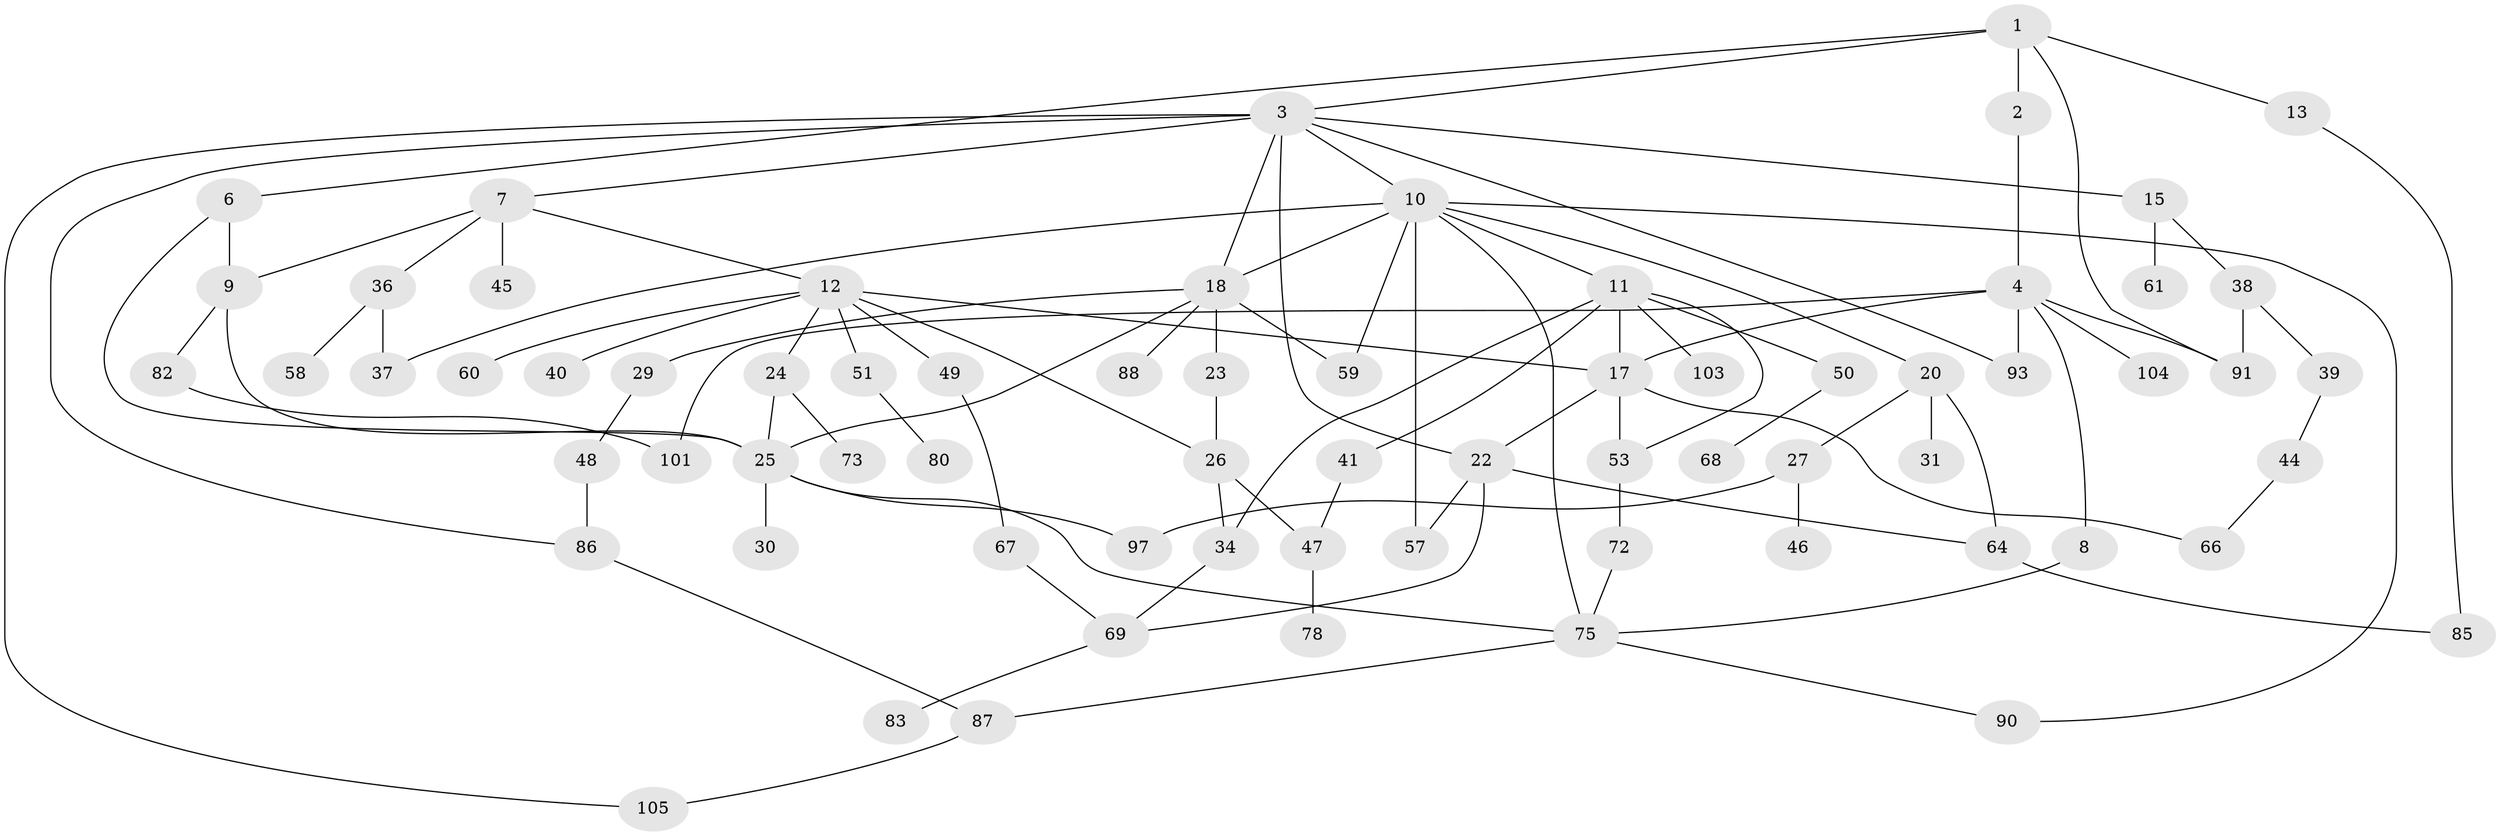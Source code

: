 // original degree distribution, {5: 0.08571428571428572, 2: 0.4, 9: 0.009523809523809525, 4: 0.0761904761904762, 3: 0.19047619047619047, 6: 0.009523809523809525, 7: 0.01904761904761905, 1: 0.20952380952380953}
// Generated by graph-tools (version 1.1) at 2025/41/03/06/25 10:41:30]
// undirected, 70 vertices, 101 edges
graph export_dot {
graph [start="1"]
  node [color=gray90,style=filled];
  1 [super="+5"];
  2;
  3 [super="+63"];
  4 [super="+19"];
  6 [super="+71"];
  7;
  8 [super="+77"];
  9 [super="+74"];
  10 [super="+14"];
  11 [super="+33"];
  12 [super="+35"];
  13 [super="+43"];
  15 [super="+16"];
  17 [super="+28"];
  18 [super="+54"];
  20 [super="+21"];
  22 [super="+32"];
  23;
  24 [super="+96"];
  25 [super="+65"];
  26 [super="+56"];
  27;
  29;
  30;
  31;
  34 [super="+55"];
  36 [super="+70"];
  37 [super="+52"];
  38 [super="+76"];
  39;
  40;
  41 [super="+42"];
  44 [super="+62"];
  45;
  46 [super="+81"];
  47;
  48;
  49;
  50;
  51;
  53;
  57 [super="+100"];
  58;
  59 [super="+89"];
  60;
  61;
  64;
  66;
  67 [super="+94"];
  68 [super="+79"];
  69;
  72 [super="+99"];
  73;
  75 [super="+84"];
  78;
  80;
  82;
  83;
  85;
  86 [super="+98"];
  87 [super="+102"];
  88;
  90 [super="+92"];
  91 [super="+95"];
  93;
  97;
  101;
  103;
  104;
  105;
  1 -- 2;
  1 -- 3;
  1 -- 6;
  1 -- 91;
  1 -- 13;
  2 -- 4;
  3 -- 7;
  3 -- 10;
  3 -- 15;
  3 -- 22;
  3 -- 86;
  3 -- 105;
  3 -- 93;
  3 -- 18;
  4 -- 8;
  4 -- 17;
  4 -- 101;
  4 -- 104;
  4 -- 91;
  4 -- 93;
  6 -- 9;
  6 -- 25;
  7 -- 9;
  7 -- 12;
  7 -- 36;
  7 -- 45;
  8 -- 75;
  9 -- 25;
  9 -- 82;
  10 -- 11;
  10 -- 20;
  10 -- 90;
  10 -- 18;
  10 -- 37;
  10 -- 59;
  10 -- 57;
  10 -- 75;
  11 -- 41;
  11 -- 50;
  11 -- 17;
  11 -- 34;
  11 -- 53;
  11 -- 103;
  12 -- 24;
  12 -- 49;
  12 -- 60;
  12 -- 51;
  12 -- 40;
  12 -- 26;
  12 -- 17;
  13 -- 85;
  15 -- 61;
  15 -- 38;
  17 -- 66;
  17 -- 22;
  17 -- 53;
  18 -- 23;
  18 -- 29;
  18 -- 59;
  18 -- 88;
  18 -- 25;
  20 -- 64;
  20 -- 27;
  20 -- 31;
  22 -- 57;
  22 -- 64;
  22 -- 69;
  23 -- 26;
  24 -- 73;
  24 -- 25;
  25 -- 30;
  25 -- 97;
  25 -- 75;
  26 -- 47;
  26 -- 34;
  27 -- 46;
  27 -- 97;
  29 -- 48;
  34 -- 69;
  36 -- 58;
  36 -- 37;
  38 -- 39;
  38 -- 91;
  39 -- 44;
  41 -- 47;
  44 -- 66;
  47 -- 78;
  48 -- 86;
  49 -- 67;
  50 -- 68;
  51 -- 80;
  53 -- 72;
  64 -- 85;
  67 -- 69;
  69 -- 83;
  72 -- 75;
  75 -- 90;
  75 -- 87;
  82 -- 101;
  86 -- 87;
  87 -- 105;
}
